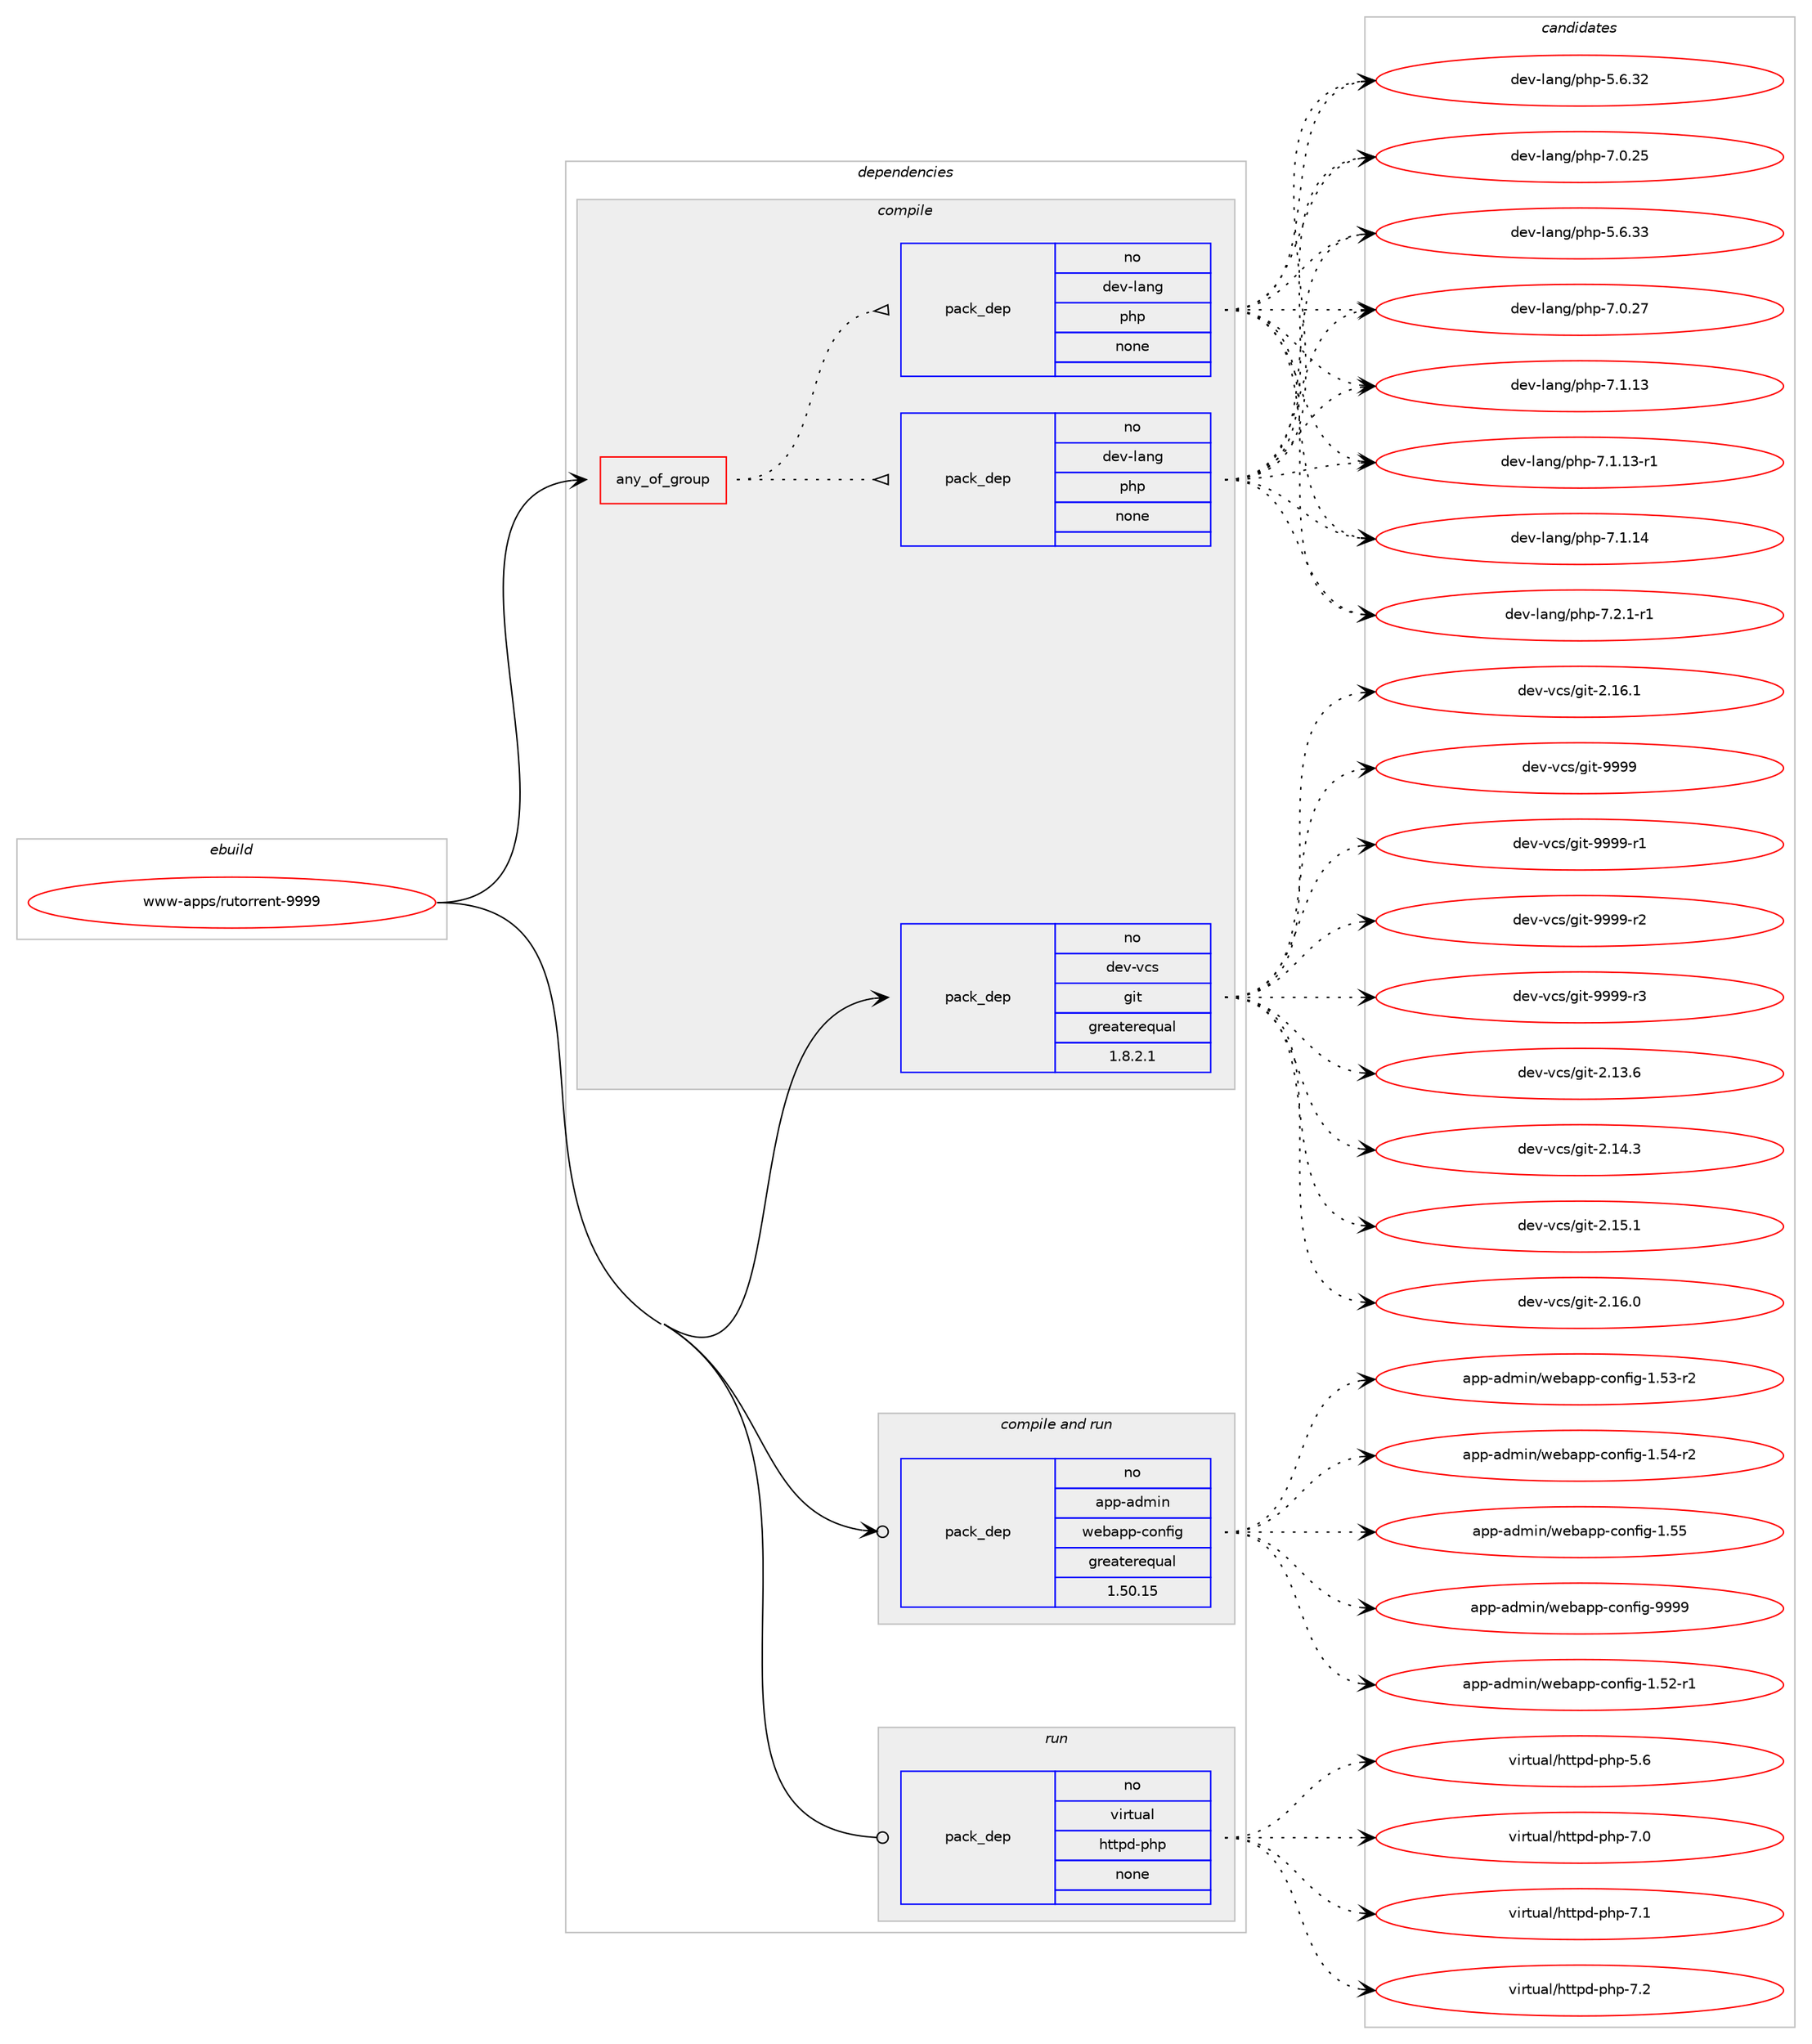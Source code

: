 digraph prolog {

# *************
# Graph options
# *************

newrank=true;
concentrate=true;
compound=true;
graph [rankdir=LR,fontname=Helvetica,fontsize=10,ranksep=1.5];#, ranksep=2.5, nodesep=0.2];
edge  [arrowhead=vee];
node  [fontname=Helvetica,fontsize=10];

# **********
# The ebuild
# **********

subgraph cluster_leftcol {
color=gray;
rank=same;
label=<<i>ebuild</i>>;
id [label="www-apps/rutorrent-9999", color=red, width=4, href="../www-apps/rutorrent-9999.svg"];
}

# ****************
# The dependencies
# ****************

subgraph cluster_midcol {
color=gray;
label=<<i>dependencies</i>>;
subgraph cluster_compile {
fillcolor="#eeeeee";
style=filled;
label=<<i>compile</i>>;
subgraph any61 {
dependency5918 [label=<<TABLE BORDER="0" CELLBORDER="1" CELLSPACING="0" CELLPADDING="4"><TR><TD CELLPADDING="10">any_of_group</TD></TR></TABLE>>, shape=none, color=red];subgraph pack5443 {
dependency5919 [label=<<TABLE BORDER="0" CELLBORDER="1" CELLSPACING="0" CELLPADDING="4" WIDTH="220"><TR><TD ROWSPAN="6" CELLPADDING="30">pack_dep</TD></TR><TR><TD WIDTH="110">no</TD></TR><TR><TD>dev-lang</TD></TR><TR><TD>php</TD></TR><TR><TD>none</TD></TR><TR><TD></TD></TR></TABLE>>, shape=none, color=blue];
}
dependency5918:e -> dependency5919:w [weight=20,style="dotted",arrowhead="oinv"];
subgraph pack5444 {
dependency5920 [label=<<TABLE BORDER="0" CELLBORDER="1" CELLSPACING="0" CELLPADDING="4" WIDTH="220"><TR><TD ROWSPAN="6" CELLPADDING="30">pack_dep</TD></TR><TR><TD WIDTH="110">no</TD></TR><TR><TD>dev-lang</TD></TR><TR><TD>php</TD></TR><TR><TD>none</TD></TR><TR><TD></TD></TR></TABLE>>, shape=none, color=blue];
}
dependency5918:e -> dependency5920:w [weight=20,style="dotted",arrowhead="oinv"];
}
id:e -> dependency5918:w [weight=20,style="solid",arrowhead="vee"];
subgraph pack5445 {
dependency5921 [label=<<TABLE BORDER="0" CELLBORDER="1" CELLSPACING="0" CELLPADDING="4" WIDTH="220"><TR><TD ROWSPAN="6" CELLPADDING="30">pack_dep</TD></TR><TR><TD WIDTH="110">no</TD></TR><TR><TD>dev-vcs</TD></TR><TR><TD>git</TD></TR><TR><TD>greaterequal</TD></TR><TR><TD>1.8.2.1</TD></TR></TABLE>>, shape=none, color=blue];
}
id:e -> dependency5921:w [weight=20,style="solid",arrowhead="vee"];
}
subgraph cluster_compileandrun {
fillcolor="#eeeeee";
style=filled;
label=<<i>compile and run</i>>;
subgraph pack5446 {
dependency5922 [label=<<TABLE BORDER="0" CELLBORDER="1" CELLSPACING="0" CELLPADDING="4" WIDTH="220"><TR><TD ROWSPAN="6" CELLPADDING="30">pack_dep</TD></TR><TR><TD WIDTH="110">no</TD></TR><TR><TD>app-admin</TD></TR><TR><TD>webapp-config</TD></TR><TR><TD>greaterequal</TD></TR><TR><TD>1.50.15</TD></TR></TABLE>>, shape=none, color=blue];
}
id:e -> dependency5922:w [weight=20,style="solid",arrowhead="odotvee"];
}
subgraph cluster_run {
fillcolor="#eeeeee";
style=filled;
label=<<i>run</i>>;
subgraph pack5447 {
dependency5923 [label=<<TABLE BORDER="0" CELLBORDER="1" CELLSPACING="0" CELLPADDING="4" WIDTH="220"><TR><TD ROWSPAN="6" CELLPADDING="30">pack_dep</TD></TR><TR><TD WIDTH="110">no</TD></TR><TR><TD>virtual</TD></TR><TR><TD>httpd-php</TD></TR><TR><TD>none</TD></TR><TR><TD></TD></TR></TABLE>>, shape=none, color=blue];
}
id:e -> dependency5923:w [weight=20,style="solid",arrowhead="odot"];
}
}

# **************
# The candidates
# **************

subgraph cluster_choices {
rank=same;
color=gray;
label=<<i>candidates</i>>;

subgraph choice5443 {
color=black;
nodesep=1;
choice10010111845108971101034711210411245534654465150 [label="dev-lang/php-5.6.32", color=red, width=4,href="../dev-lang/php-5.6.32.svg"];
choice10010111845108971101034711210411245554648465053 [label="dev-lang/php-7.0.25", color=red, width=4,href="../dev-lang/php-7.0.25.svg"];
choice10010111845108971101034711210411245534654465151 [label="dev-lang/php-5.6.33", color=red, width=4,href="../dev-lang/php-5.6.33.svg"];
choice10010111845108971101034711210411245554648465055 [label="dev-lang/php-7.0.27", color=red, width=4,href="../dev-lang/php-7.0.27.svg"];
choice10010111845108971101034711210411245554649464951 [label="dev-lang/php-7.1.13", color=red, width=4,href="../dev-lang/php-7.1.13.svg"];
choice100101118451089711010347112104112455546494649514511449 [label="dev-lang/php-7.1.13-r1", color=red, width=4,href="../dev-lang/php-7.1.13-r1.svg"];
choice10010111845108971101034711210411245554649464952 [label="dev-lang/php-7.1.14", color=red, width=4,href="../dev-lang/php-7.1.14.svg"];
choice1001011184510897110103471121041124555465046494511449 [label="dev-lang/php-7.2.1-r1", color=red, width=4,href="../dev-lang/php-7.2.1-r1.svg"];
dependency5919:e -> choice10010111845108971101034711210411245534654465150:w [style=dotted,weight="100"];
dependency5919:e -> choice10010111845108971101034711210411245554648465053:w [style=dotted,weight="100"];
dependency5919:e -> choice10010111845108971101034711210411245534654465151:w [style=dotted,weight="100"];
dependency5919:e -> choice10010111845108971101034711210411245554648465055:w [style=dotted,weight="100"];
dependency5919:e -> choice10010111845108971101034711210411245554649464951:w [style=dotted,weight="100"];
dependency5919:e -> choice100101118451089711010347112104112455546494649514511449:w [style=dotted,weight="100"];
dependency5919:e -> choice10010111845108971101034711210411245554649464952:w [style=dotted,weight="100"];
dependency5919:e -> choice1001011184510897110103471121041124555465046494511449:w [style=dotted,weight="100"];
}
subgraph choice5444 {
color=black;
nodesep=1;
choice10010111845108971101034711210411245534654465150 [label="dev-lang/php-5.6.32", color=red, width=4,href="../dev-lang/php-5.6.32.svg"];
choice10010111845108971101034711210411245554648465053 [label="dev-lang/php-7.0.25", color=red, width=4,href="../dev-lang/php-7.0.25.svg"];
choice10010111845108971101034711210411245534654465151 [label="dev-lang/php-5.6.33", color=red, width=4,href="../dev-lang/php-5.6.33.svg"];
choice10010111845108971101034711210411245554648465055 [label="dev-lang/php-7.0.27", color=red, width=4,href="../dev-lang/php-7.0.27.svg"];
choice10010111845108971101034711210411245554649464951 [label="dev-lang/php-7.1.13", color=red, width=4,href="../dev-lang/php-7.1.13.svg"];
choice100101118451089711010347112104112455546494649514511449 [label="dev-lang/php-7.1.13-r1", color=red, width=4,href="../dev-lang/php-7.1.13-r1.svg"];
choice10010111845108971101034711210411245554649464952 [label="dev-lang/php-7.1.14", color=red, width=4,href="../dev-lang/php-7.1.14.svg"];
choice1001011184510897110103471121041124555465046494511449 [label="dev-lang/php-7.2.1-r1", color=red, width=4,href="../dev-lang/php-7.2.1-r1.svg"];
dependency5920:e -> choice10010111845108971101034711210411245534654465150:w [style=dotted,weight="100"];
dependency5920:e -> choice10010111845108971101034711210411245554648465053:w [style=dotted,weight="100"];
dependency5920:e -> choice10010111845108971101034711210411245534654465151:w [style=dotted,weight="100"];
dependency5920:e -> choice10010111845108971101034711210411245554648465055:w [style=dotted,weight="100"];
dependency5920:e -> choice10010111845108971101034711210411245554649464951:w [style=dotted,weight="100"];
dependency5920:e -> choice100101118451089711010347112104112455546494649514511449:w [style=dotted,weight="100"];
dependency5920:e -> choice10010111845108971101034711210411245554649464952:w [style=dotted,weight="100"];
dependency5920:e -> choice1001011184510897110103471121041124555465046494511449:w [style=dotted,weight="100"];
}
subgraph choice5445 {
color=black;
nodesep=1;
choice10010111845118991154710310511645504649514654 [label="dev-vcs/git-2.13.6", color=red, width=4,href="../dev-vcs/git-2.13.6.svg"];
choice10010111845118991154710310511645504649524651 [label="dev-vcs/git-2.14.3", color=red, width=4,href="../dev-vcs/git-2.14.3.svg"];
choice10010111845118991154710310511645504649534649 [label="dev-vcs/git-2.15.1", color=red, width=4,href="../dev-vcs/git-2.15.1.svg"];
choice10010111845118991154710310511645504649544648 [label="dev-vcs/git-2.16.0", color=red, width=4,href="../dev-vcs/git-2.16.0.svg"];
choice10010111845118991154710310511645504649544649 [label="dev-vcs/git-2.16.1", color=red, width=4,href="../dev-vcs/git-2.16.1.svg"];
choice1001011184511899115471031051164557575757 [label="dev-vcs/git-9999", color=red, width=4,href="../dev-vcs/git-9999.svg"];
choice10010111845118991154710310511645575757574511449 [label="dev-vcs/git-9999-r1", color=red, width=4,href="../dev-vcs/git-9999-r1.svg"];
choice10010111845118991154710310511645575757574511450 [label="dev-vcs/git-9999-r2", color=red, width=4,href="../dev-vcs/git-9999-r2.svg"];
choice10010111845118991154710310511645575757574511451 [label="dev-vcs/git-9999-r3", color=red, width=4,href="../dev-vcs/git-9999-r3.svg"];
dependency5921:e -> choice10010111845118991154710310511645504649514654:w [style=dotted,weight="100"];
dependency5921:e -> choice10010111845118991154710310511645504649524651:w [style=dotted,weight="100"];
dependency5921:e -> choice10010111845118991154710310511645504649534649:w [style=dotted,weight="100"];
dependency5921:e -> choice10010111845118991154710310511645504649544648:w [style=dotted,weight="100"];
dependency5921:e -> choice10010111845118991154710310511645504649544649:w [style=dotted,weight="100"];
dependency5921:e -> choice1001011184511899115471031051164557575757:w [style=dotted,weight="100"];
dependency5921:e -> choice10010111845118991154710310511645575757574511449:w [style=dotted,weight="100"];
dependency5921:e -> choice10010111845118991154710310511645575757574511450:w [style=dotted,weight="100"];
dependency5921:e -> choice10010111845118991154710310511645575757574511451:w [style=dotted,weight="100"];
}
subgraph choice5446 {
color=black;
nodesep=1;
choice971121124597100109105110471191019897112112459911111010210510345494653504511449 [label="app-admin/webapp-config-1.52-r1", color=red, width=4,href="../app-admin/webapp-config-1.52-r1.svg"];
choice971121124597100109105110471191019897112112459911111010210510345494653514511450 [label="app-admin/webapp-config-1.53-r2", color=red, width=4,href="../app-admin/webapp-config-1.53-r2.svg"];
choice971121124597100109105110471191019897112112459911111010210510345494653524511450 [label="app-admin/webapp-config-1.54-r2", color=red, width=4,href="../app-admin/webapp-config-1.54-r2.svg"];
choice97112112459710010910511047119101989711211245991111101021051034549465353 [label="app-admin/webapp-config-1.55", color=red, width=4,href="../app-admin/webapp-config-1.55.svg"];
choice97112112459710010910511047119101989711211245991111101021051034557575757 [label="app-admin/webapp-config-9999", color=red, width=4,href="../app-admin/webapp-config-9999.svg"];
dependency5922:e -> choice971121124597100109105110471191019897112112459911111010210510345494653504511449:w [style=dotted,weight="100"];
dependency5922:e -> choice971121124597100109105110471191019897112112459911111010210510345494653514511450:w [style=dotted,weight="100"];
dependency5922:e -> choice971121124597100109105110471191019897112112459911111010210510345494653524511450:w [style=dotted,weight="100"];
dependency5922:e -> choice97112112459710010910511047119101989711211245991111101021051034549465353:w [style=dotted,weight="100"];
dependency5922:e -> choice97112112459710010910511047119101989711211245991111101021051034557575757:w [style=dotted,weight="100"];
}
subgraph choice5447 {
color=black;
nodesep=1;
choice11810511411611797108471041161161121004511210411245534654 [label="virtual/httpd-php-5.6", color=red, width=4,href="../virtual/httpd-php-5.6.svg"];
choice11810511411611797108471041161161121004511210411245554648 [label="virtual/httpd-php-7.0", color=red, width=4,href="../virtual/httpd-php-7.0.svg"];
choice11810511411611797108471041161161121004511210411245554649 [label="virtual/httpd-php-7.1", color=red, width=4,href="../virtual/httpd-php-7.1.svg"];
choice11810511411611797108471041161161121004511210411245554650 [label="virtual/httpd-php-7.2", color=red, width=4,href="../virtual/httpd-php-7.2.svg"];
dependency5923:e -> choice11810511411611797108471041161161121004511210411245534654:w [style=dotted,weight="100"];
dependency5923:e -> choice11810511411611797108471041161161121004511210411245554648:w [style=dotted,weight="100"];
dependency5923:e -> choice11810511411611797108471041161161121004511210411245554649:w [style=dotted,weight="100"];
dependency5923:e -> choice11810511411611797108471041161161121004511210411245554650:w [style=dotted,weight="100"];
}
}

}
